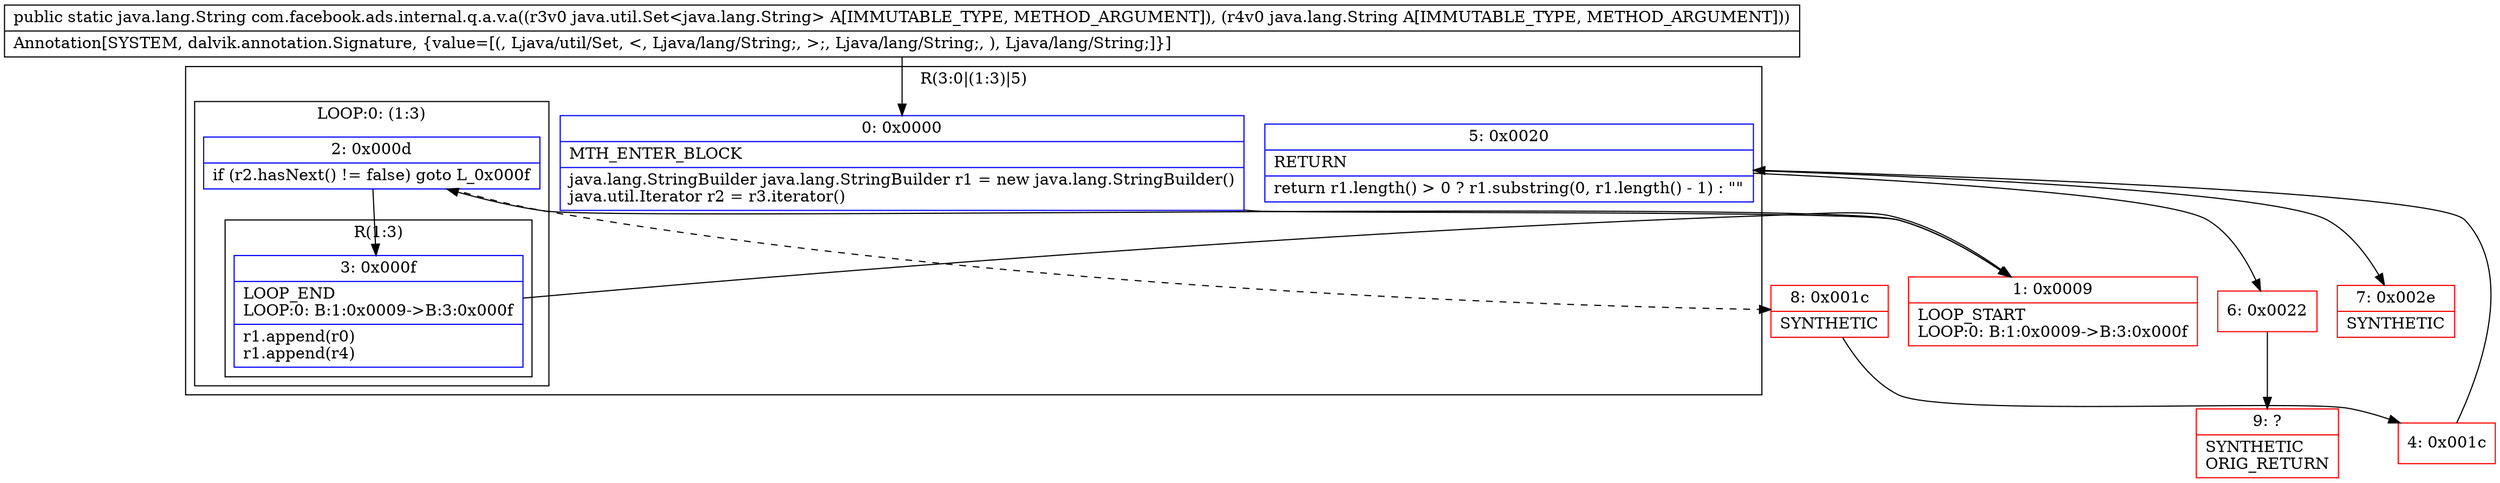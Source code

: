 digraph "CFG forcom.facebook.ads.internal.q.a.v.a(Ljava\/util\/Set;Ljava\/lang\/String;)Ljava\/lang\/String;" {
subgraph cluster_Region_1967540372 {
label = "R(3:0|(1:3)|5)";
node [shape=record,color=blue];
Node_0 [shape=record,label="{0\:\ 0x0000|MTH_ENTER_BLOCK\l|java.lang.StringBuilder java.lang.StringBuilder r1 = new java.lang.StringBuilder()\ljava.util.Iterator r2 = r3.iterator()\l}"];
subgraph cluster_LoopRegion_1467871489 {
label = "LOOP:0: (1:3)";
node [shape=record,color=blue];
Node_2 [shape=record,label="{2\:\ 0x000d|if (r2.hasNext() != false) goto L_0x000f\l}"];
subgraph cluster_Region_2052846958 {
label = "R(1:3)";
node [shape=record,color=blue];
Node_3 [shape=record,label="{3\:\ 0x000f|LOOP_END\lLOOP:0: B:1:0x0009\-\>B:3:0x000f\l|r1.append(r0)\lr1.append(r4)\l}"];
}
}
Node_5 [shape=record,label="{5\:\ 0x0020|RETURN\l|return r1.length() \> 0 ? r1.substring(0, r1.length() \- 1) : \"\"\l}"];
}
Node_1 [shape=record,color=red,label="{1\:\ 0x0009|LOOP_START\lLOOP:0: B:1:0x0009\-\>B:3:0x000f\l}"];
Node_4 [shape=record,color=red,label="{4\:\ 0x001c}"];
Node_6 [shape=record,color=red,label="{6\:\ 0x0022}"];
Node_7 [shape=record,color=red,label="{7\:\ 0x002e|SYNTHETIC\l}"];
Node_8 [shape=record,color=red,label="{8\:\ 0x001c|SYNTHETIC\l}"];
Node_9 [shape=record,color=red,label="{9\:\ ?|SYNTHETIC\lORIG_RETURN\l}"];
MethodNode[shape=record,label="{public static java.lang.String com.facebook.ads.internal.q.a.v.a((r3v0 java.util.Set\<java.lang.String\> A[IMMUTABLE_TYPE, METHOD_ARGUMENT]), (r4v0 java.lang.String A[IMMUTABLE_TYPE, METHOD_ARGUMENT]))  | Annotation[SYSTEM, dalvik.annotation.Signature, \{value=[(, Ljava\/util\/Set, \<, Ljava\/lang\/String;, \>;, Ljava\/lang\/String;, ), Ljava\/lang\/String;]\}]\l}"];
MethodNode -> Node_0;
Node_0 -> Node_1;
Node_2 -> Node_3;
Node_2 -> Node_8[style=dashed];
Node_3 -> Node_1;
Node_5 -> Node_6;
Node_5 -> Node_7;
Node_1 -> Node_2;
Node_4 -> Node_5;
Node_6 -> Node_9;
Node_8 -> Node_4;
}

